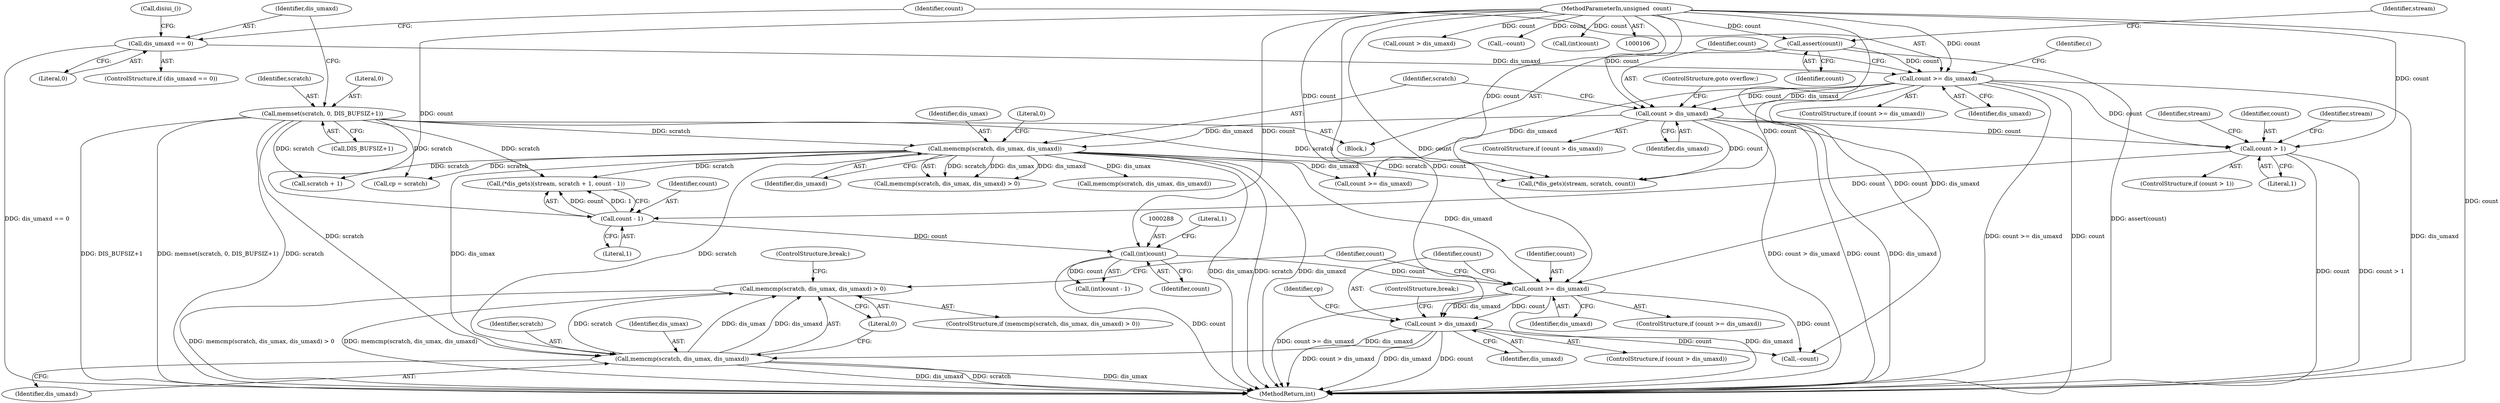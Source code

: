 digraph "0_torque_3ed749263abe3d69fa3626d142a5789dcb5a5684@API" {
"1000312" [label="(Call,memcmp(scratch, dis_umax, dis_umaxd) > 0)"];
"1000313" [label="(Call,memcmp(scratch, dis_umax, dis_umaxd))"];
"1000139" [label="(Call,memset(scratch, 0, DIS_BUFSIZ+1))"];
"1000162" [label="(Call,memcmp(scratch, dis_umax, dis_umaxd))"];
"1000156" [label="(Call,count > dis_umaxd)"];
"1000151" [label="(Call,count >= dis_umaxd)"];
"1000125" [label="(Call,assert(count))"];
"1000110" [label="(MethodParameterIn,unsigned  count)"];
"1000146" [label="(Call,dis_umaxd == 0)"];
"1000303" [label="(Call,count > dis_umaxd)"];
"1000298" [label="(Call,count >= dis_umaxd)"];
"1000287" [label="(Call,(int)count)"];
"1000283" [label="(Call,count - 1)"];
"1000272" [label="(Call,count > 1)"];
"1000150" [label="(ControlStructure,if (count >= dis_umaxd))"];
"1000165" [label="(Identifier,dis_umaxd)"];
"1000162" [label="(Call,memcmp(scratch, dis_umax, dis_umaxd))"];
"1000312" [label="(Call,memcmp(scratch, dis_umax, dis_umaxd) > 0)"];
"1000317" [label="(Literal,0)"];
"1000200" [label="(Call,count > dis_umaxd)"];
"1000278" [label="(Call,(*dis_gets)(stream, scratch + 1, count - 1))"];
"1000126" [label="(Identifier,count)"];
"1000283" [label="(Call,count - 1)"];
"1000271" [label="(ControlStructure,if (count > 1))"];
"1000145" [label="(ControlStructure,if (dis_umaxd == 0))"];
"1000153" [label="(Identifier,dis_umaxd)"];
"1000286" [label="(Call,(int)count - 1)"];
"1000377" [label="(MethodReturn,int)"];
"1000159" [label="(ControlStructure,goto overflow;)"];
"1000163" [label="(Identifier,scratch)"];
"1000311" [label="(ControlStructure,if (memcmp(scratch, dis_umax, dis_umaxd) > 0))"];
"1000161" [label="(Call,memcmp(scratch, dis_umax, dis_umaxd) > 0)"];
"1000164" [label="(Identifier,dis_umax)"];
"1000170" [label="(Identifier,c)"];
"1000280" [label="(Call,scratch + 1)"];
"1000158" [label="(Identifier,dis_umaxd)"];
"1000129" [label="(Identifier,stream)"];
"1000290" [label="(Literal,1)"];
"1000298" [label="(Call,count >= dis_umaxd)"];
"1000155" [label="(ControlStructure,if (count > dis_umaxd))"];
"1000147" [label="(Identifier,dis_umaxd)"];
"1000166" [label="(Literal,0)"];
"1000148" [label="(Literal,0)"];
"1000110" [label="(MethodParameterIn,unsigned  count)"];
"1000306" [label="(ControlStructure,break;)"];
"1000313" [label="(Call,memcmp(scratch, dis_umax, dis_umaxd))"];
"1000318" [label="(ControlStructure,break;)"];
"1000111" [label="(Block,)"];
"1000151" [label="(Call,count >= dis_umaxd)"];
"1000244" [label="(Call,--count)"];
"1000287" [label="(Call,(int)count)"];
"1000305" [label="(Identifier,dis_umaxd)"];
"1000272" [label="(Call,count > 1)"];
"1000146" [label="(Call,dis_umaxd == 0)"];
"1000139" [label="(Call,memset(scratch, 0, DIS_BUFSIZ+1))"];
"1000289" [label="(Identifier,count)"];
"1000157" [label="(Identifier,count)"];
"1000188" [label="(Call,(int)count)"];
"1000315" [label="(Identifier,dis_umax)"];
"1000285" [label="(Literal,1)"];
"1000140" [label="(Identifier,scratch)"];
"1000349" [label="(Identifier,stream)"];
"1000142" [label="(Call,DIS_BUFSIZ+1)"];
"1000125" [label="(Call,assert(count))"];
"1000320" [label="(Call,--count)"];
"1000316" [label="(Identifier,dis_umaxd)"];
"1000149" [label="(Call,disiui_())"];
"1000304" [label="(Identifier,count)"];
"1000300" [label="(Identifier,dis_umaxd)"];
"1000284" [label="(Identifier,count)"];
"1000297" [label="(ControlStructure,if (count >= dis_umaxd))"];
"1000273" [label="(Identifier,count)"];
"1000294" [label="(Call,cp = scratch)"];
"1000184" [label="(Call,(*dis_gets)(stream, scratch, count))"];
"1000302" [label="(ControlStructure,if (count > dis_umaxd))"];
"1000195" [label="(Call,count >= dis_umaxd)"];
"1000274" [label="(Literal,1)"];
"1000156" [label="(Call,count > dis_umaxd)"];
"1000309" [label="(Identifier,cp)"];
"1000299" [label="(Identifier,count)"];
"1000314" [label="(Identifier,scratch)"];
"1000321" [label="(Identifier,count)"];
"1000141" [label="(Literal,0)"];
"1000206" [label="(Call,memcmp(scratch, dis_umax, dis_umaxd))"];
"1000152" [label="(Identifier,count)"];
"1000279" [label="(Identifier,stream)"];
"1000303" [label="(Call,count > dis_umaxd)"];
"1000312" -> "1000311"  [label="AST: "];
"1000312" -> "1000317"  [label="CFG: "];
"1000313" -> "1000312"  [label="AST: "];
"1000317" -> "1000312"  [label="AST: "];
"1000318" -> "1000312"  [label="CFG: "];
"1000321" -> "1000312"  [label="CFG: "];
"1000312" -> "1000377"  [label="DDG: memcmp(scratch, dis_umax, dis_umaxd) > 0"];
"1000312" -> "1000377"  [label="DDG: memcmp(scratch, dis_umax, dis_umaxd)"];
"1000313" -> "1000312"  [label="DDG: scratch"];
"1000313" -> "1000312"  [label="DDG: dis_umax"];
"1000313" -> "1000312"  [label="DDG: dis_umaxd"];
"1000313" -> "1000316"  [label="CFG: "];
"1000314" -> "1000313"  [label="AST: "];
"1000315" -> "1000313"  [label="AST: "];
"1000316" -> "1000313"  [label="AST: "];
"1000317" -> "1000313"  [label="CFG: "];
"1000313" -> "1000377"  [label="DDG: dis_umax"];
"1000313" -> "1000377"  [label="DDG: dis_umaxd"];
"1000313" -> "1000377"  [label="DDG: scratch"];
"1000139" -> "1000313"  [label="DDG: scratch"];
"1000162" -> "1000313"  [label="DDG: scratch"];
"1000162" -> "1000313"  [label="DDG: dis_umax"];
"1000303" -> "1000313"  [label="DDG: dis_umaxd"];
"1000139" -> "1000111"  [label="AST: "];
"1000139" -> "1000142"  [label="CFG: "];
"1000140" -> "1000139"  [label="AST: "];
"1000141" -> "1000139"  [label="AST: "];
"1000142" -> "1000139"  [label="AST: "];
"1000147" -> "1000139"  [label="CFG: "];
"1000139" -> "1000377"  [label="DDG: DIS_BUFSIZ+1"];
"1000139" -> "1000377"  [label="DDG: memset(scratch, 0, DIS_BUFSIZ+1)"];
"1000139" -> "1000377"  [label="DDG: scratch"];
"1000139" -> "1000162"  [label="DDG: scratch"];
"1000139" -> "1000184"  [label="DDG: scratch"];
"1000139" -> "1000278"  [label="DDG: scratch"];
"1000139" -> "1000280"  [label="DDG: scratch"];
"1000139" -> "1000294"  [label="DDG: scratch"];
"1000162" -> "1000161"  [label="AST: "];
"1000162" -> "1000165"  [label="CFG: "];
"1000163" -> "1000162"  [label="AST: "];
"1000164" -> "1000162"  [label="AST: "];
"1000165" -> "1000162"  [label="AST: "];
"1000166" -> "1000162"  [label="CFG: "];
"1000162" -> "1000377"  [label="DDG: dis_umax"];
"1000162" -> "1000377"  [label="DDG: scratch"];
"1000162" -> "1000377"  [label="DDG: dis_umaxd"];
"1000162" -> "1000161"  [label="DDG: scratch"];
"1000162" -> "1000161"  [label="DDG: dis_umax"];
"1000162" -> "1000161"  [label="DDG: dis_umaxd"];
"1000156" -> "1000162"  [label="DDG: dis_umaxd"];
"1000162" -> "1000184"  [label="DDG: scratch"];
"1000162" -> "1000195"  [label="DDG: dis_umaxd"];
"1000162" -> "1000206"  [label="DDG: dis_umax"];
"1000162" -> "1000278"  [label="DDG: scratch"];
"1000162" -> "1000280"  [label="DDG: scratch"];
"1000162" -> "1000294"  [label="DDG: scratch"];
"1000162" -> "1000298"  [label="DDG: dis_umaxd"];
"1000156" -> "1000155"  [label="AST: "];
"1000156" -> "1000158"  [label="CFG: "];
"1000157" -> "1000156"  [label="AST: "];
"1000158" -> "1000156"  [label="AST: "];
"1000159" -> "1000156"  [label="CFG: "];
"1000163" -> "1000156"  [label="CFG: "];
"1000156" -> "1000377"  [label="DDG: count"];
"1000156" -> "1000377"  [label="DDG: dis_umaxd"];
"1000156" -> "1000377"  [label="DDG: count > dis_umaxd"];
"1000151" -> "1000156"  [label="DDG: count"];
"1000151" -> "1000156"  [label="DDG: dis_umaxd"];
"1000110" -> "1000156"  [label="DDG: count"];
"1000156" -> "1000184"  [label="DDG: count"];
"1000156" -> "1000272"  [label="DDG: count"];
"1000151" -> "1000150"  [label="AST: "];
"1000151" -> "1000153"  [label="CFG: "];
"1000152" -> "1000151"  [label="AST: "];
"1000153" -> "1000151"  [label="AST: "];
"1000157" -> "1000151"  [label="CFG: "];
"1000170" -> "1000151"  [label="CFG: "];
"1000151" -> "1000377"  [label="DDG: count >= dis_umaxd"];
"1000151" -> "1000377"  [label="DDG: count"];
"1000151" -> "1000377"  [label="DDG: dis_umaxd"];
"1000125" -> "1000151"  [label="DDG: count"];
"1000110" -> "1000151"  [label="DDG: count"];
"1000146" -> "1000151"  [label="DDG: dis_umaxd"];
"1000151" -> "1000184"  [label="DDG: count"];
"1000151" -> "1000195"  [label="DDG: dis_umaxd"];
"1000151" -> "1000272"  [label="DDG: count"];
"1000151" -> "1000298"  [label="DDG: dis_umaxd"];
"1000125" -> "1000111"  [label="AST: "];
"1000125" -> "1000126"  [label="CFG: "];
"1000126" -> "1000125"  [label="AST: "];
"1000129" -> "1000125"  [label="CFG: "];
"1000125" -> "1000377"  [label="DDG: assert(count)"];
"1000110" -> "1000125"  [label="DDG: count"];
"1000110" -> "1000106"  [label="AST: "];
"1000110" -> "1000377"  [label="DDG: count"];
"1000110" -> "1000184"  [label="DDG: count"];
"1000110" -> "1000188"  [label="DDG: count"];
"1000110" -> "1000195"  [label="DDG: count"];
"1000110" -> "1000200"  [label="DDG: count"];
"1000110" -> "1000244"  [label="DDG: count"];
"1000110" -> "1000272"  [label="DDG: count"];
"1000110" -> "1000283"  [label="DDG: count"];
"1000110" -> "1000287"  [label="DDG: count"];
"1000110" -> "1000298"  [label="DDG: count"];
"1000110" -> "1000303"  [label="DDG: count"];
"1000110" -> "1000320"  [label="DDG: count"];
"1000146" -> "1000145"  [label="AST: "];
"1000146" -> "1000148"  [label="CFG: "];
"1000147" -> "1000146"  [label="AST: "];
"1000148" -> "1000146"  [label="AST: "];
"1000149" -> "1000146"  [label="CFG: "];
"1000152" -> "1000146"  [label="CFG: "];
"1000146" -> "1000377"  [label="DDG: dis_umaxd == 0"];
"1000303" -> "1000302"  [label="AST: "];
"1000303" -> "1000305"  [label="CFG: "];
"1000304" -> "1000303"  [label="AST: "];
"1000305" -> "1000303"  [label="AST: "];
"1000306" -> "1000303"  [label="CFG: "];
"1000309" -> "1000303"  [label="CFG: "];
"1000303" -> "1000377"  [label="DDG: count"];
"1000303" -> "1000377"  [label="DDG: count > dis_umaxd"];
"1000303" -> "1000377"  [label="DDG: dis_umaxd"];
"1000298" -> "1000303"  [label="DDG: count"];
"1000298" -> "1000303"  [label="DDG: dis_umaxd"];
"1000303" -> "1000320"  [label="DDG: count"];
"1000298" -> "1000297"  [label="AST: "];
"1000298" -> "1000300"  [label="CFG: "];
"1000299" -> "1000298"  [label="AST: "];
"1000300" -> "1000298"  [label="AST: "];
"1000304" -> "1000298"  [label="CFG: "];
"1000321" -> "1000298"  [label="CFG: "];
"1000298" -> "1000377"  [label="DDG: count >= dis_umaxd"];
"1000298" -> "1000377"  [label="DDG: dis_umaxd"];
"1000287" -> "1000298"  [label="DDG: count"];
"1000298" -> "1000320"  [label="DDG: count"];
"1000287" -> "1000286"  [label="AST: "];
"1000287" -> "1000289"  [label="CFG: "];
"1000288" -> "1000287"  [label="AST: "];
"1000289" -> "1000287"  [label="AST: "];
"1000290" -> "1000287"  [label="CFG: "];
"1000287" -> "1000377"  [label="DDG: count"];
"1000287" -> "1000286"  [label="DDG: count"];
"1000283" -> "1000287"  [label="DDG: count"];
"1000283" -> "1000278"  [label="AST: "];
"1000283" -> "1000285"  [label="CFG: "];
"1000284" -> "1000283"  [label="AST: "];
"1000285" -> "1000283"  [label="AST: "];
"1000278" -> "1000283"  [label="CFG: "];
"1000283" -> "1000278"  [label="DDG: count"];
"1000283" -> "1000278"  [label="DDG: 1"];
"1000272" -> "1000283"  [label="DDG: count"];
"1000272" -> "1000271"  [label="AST: "];
"1000272" -> "1000274"  [label="CFG: "];
"1000273" -> "1000272"  [label="AST: "];
"1000274" -> "1000272"  [label="AST: "];
"1000279" -> "1000272"  [label="CFG: "];
"1000349" -> "1000272"  [label="CFG: "];
"1000272" -> "1000377"  [label="DDG: count"];
"1000272" -> "1000377"  [label="DDG: count > 1"];
}
